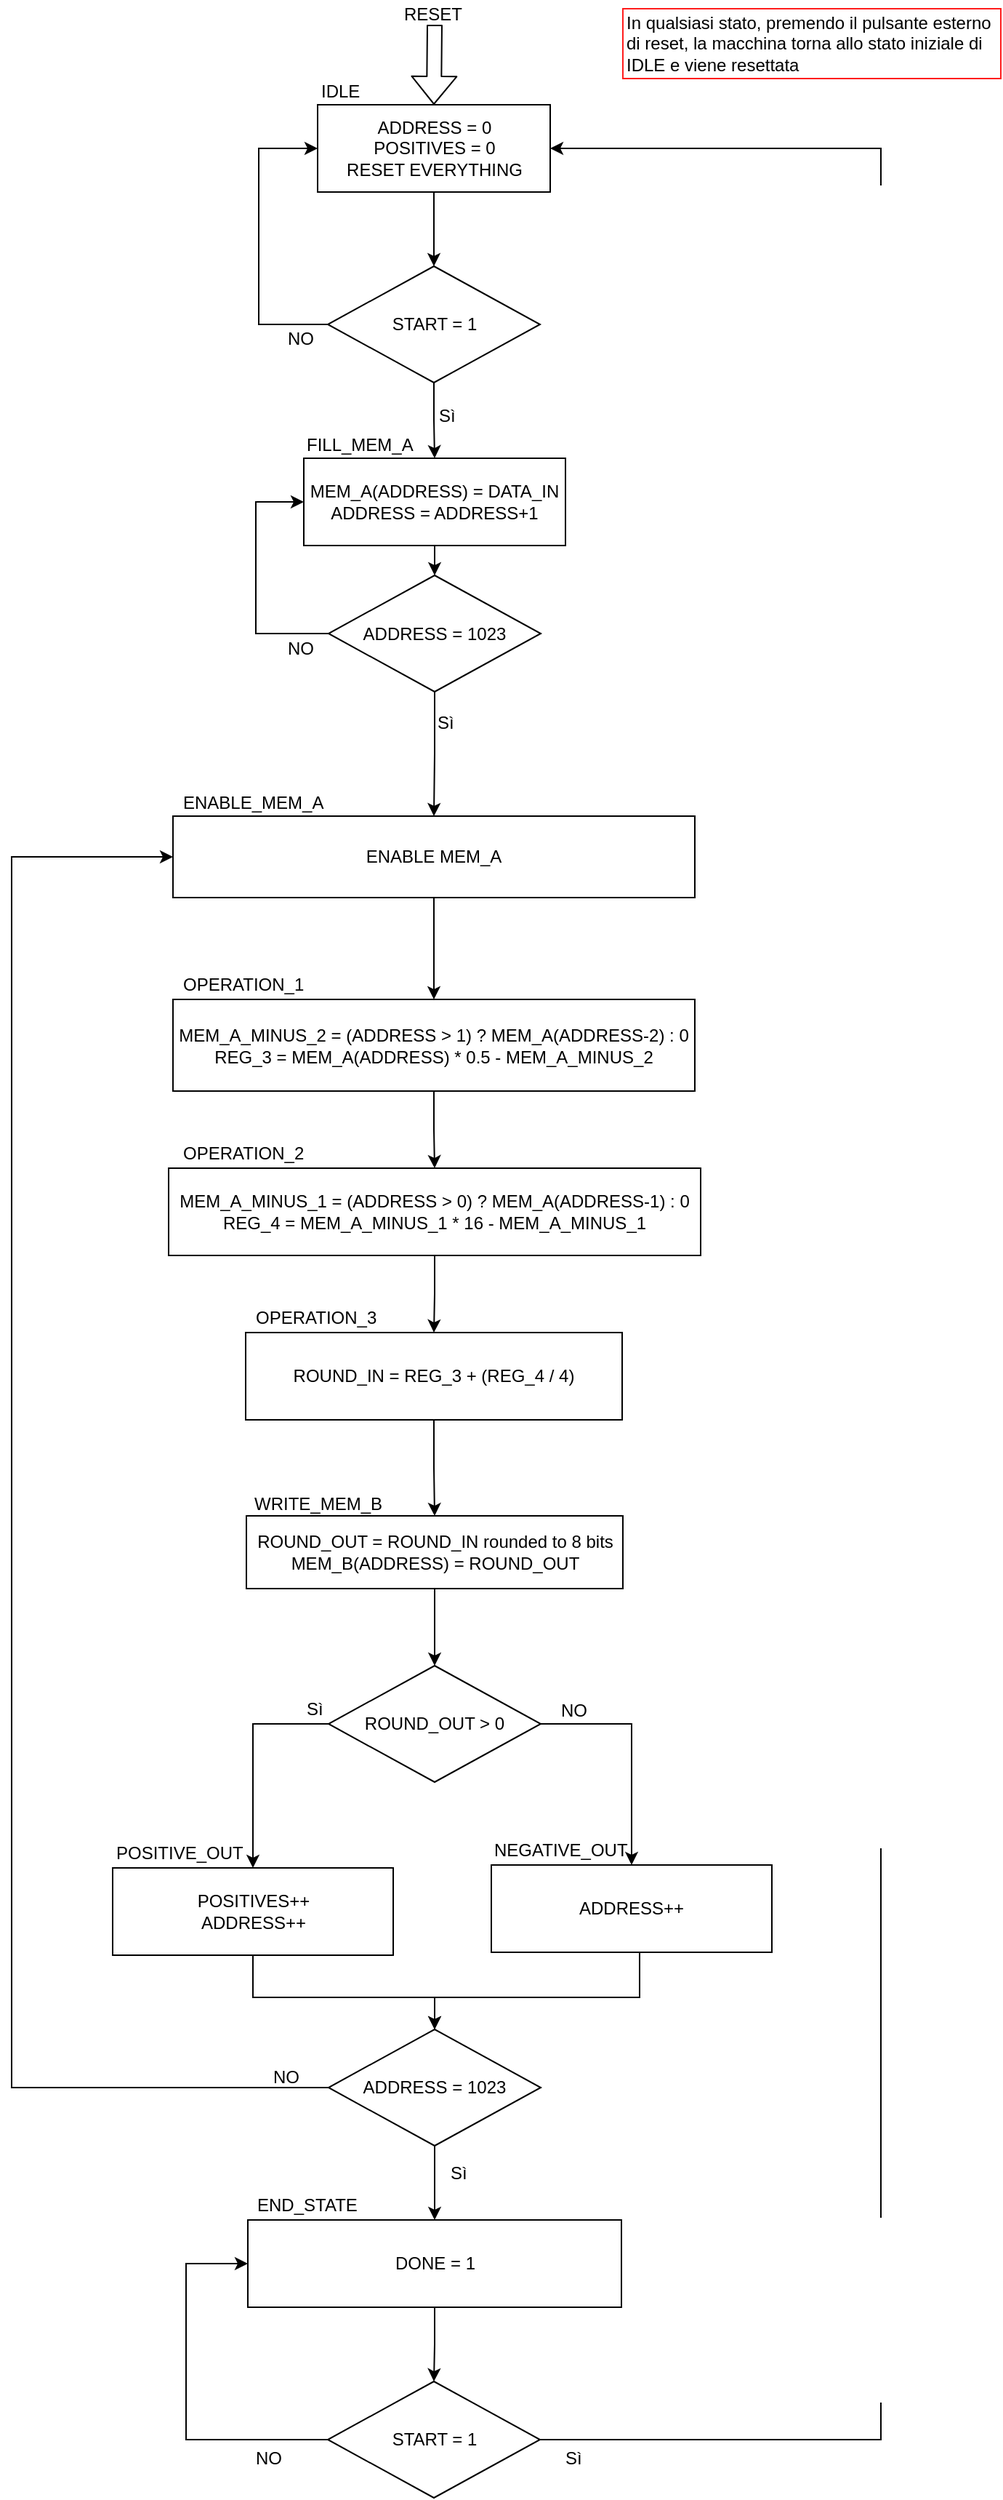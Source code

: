 <mxfile version="10.6.5" type="github"><diagram id="Q2Cqu0K0B7bjCWtc9zZl" name="Page-1"><mxGraphModel dx="1250" dy="555" grid="1" gridSize="10" guides="1" tooltips="1" connect="1" arrows="1" fold="1" page="1" pageScale="1" pageWidth="827" pageHeight="1169" math="0" shadow="0"><root><mxCell id="0"/><mxCell id="1" parent="0"/><mxCell id="Qgo2Yb9ARhmask6T_yiK-40" style="edgeStyle=orthogonalEdgeStyle;rounded=0;orthogonalLoop=1;jettySize=auto;html=1;exitX=0.5;exitY=1;exitDx=0;exitDy=0;entryX=0.5;entryY=0;entryDx=0;entryDy=0;" parent="1" source="Qgo2Yb9ARhmask6T_yiK-1" target="Qgo2Yb9ARhmask6T_yiK-38" edge="1"><mxGeometry relative="1" as="geometry"/></mxCell><mxCell id="Qgo2Yb9ARhmask6T_yiK-1" value="&lt;div&gt;ADDRESS = 0&lt;/div&gt;&lt;div&gt;POSITIVES = 0&lt;/div&gt;&lt;div&gt;RESET EVERYTHING&lt;/div&gt;" style="rounded=0;whiteSpace=wrap;html=1;" parent="1" vertex="1"><mxGeometry x="270.5" y="95" width="160" height="60" as="geometry"/></mxCell><mxCell id="Qgo2Yb9ARhmask6T_yiK-2" value="IDLE" style="text;html=1;resizable=0;points=[];autosize=1;align=left;verticalAlign=top;spacingTop=-4;" parent="1" vertex="1"><mxGeometry x="270.5" y="76" width="40" height="20" as="geometry"/></mxCell><mxCell id="Qgo2Yb9ARhmask6T_yiK-7" style="edgeStyle=orthogonalEdgeStyle;rounded=0;orthogonalLoop=1;jettySize=auto;html=1;exitX=0.5;exitY=1;exitDx=0;exitDy=0;entryX=0.5;entryY=0;entryDx=0;entryDy=0;" parent="1" source="Qgo2Yb9ARhmask6T_yiK-8" target="Qgo2Yb9ARhmask6T_yiK-11" edge="1"><mxGeometry relative="1" as="geometry"><mxPoint x="350.5" y="447" as="targetPoint"/></mxGeometry></mxCell><mxCell id="Qgo2Yb9ARhmask6T_yiK-8" value="&lt;div&gt;MEM_A(ADDRESS) = DATA_IN&lt;/div&gt;&lt;div&gt;ADDRESS = ADDRESS+1&lt;br&gt;&lt;/div&gt;" style="rounded=0;whiteSpace=wrap;html=1;" parent="1" vertex="1"><mxGeometry x="261" y="338" width="180" height="60" as="geometry"/></mxCell><mxCell id="Qgo2Yb9ARhmask6T_yiK-9" value="FILL_MEM_A" style="text;html=1;resizable=0;points=[];autosize=1;align=left;verticalAlign=top;spacingTop=-4;" parent="1" vertex="1"><mxGeometry x="260.5" y="319" width="80" height="20" as="geometry"/></mxCell><mxCell id="Qgo2Yb9ARhmask6T_yiK-12" style="edgeStyle=orthogonalEdgeStyle;rounded=0;orthogonalLoop=1;jettySize=auto;html=1;exitX=0;exitY=0.5;exitDx=0;exitDy=0;entryX=0;entryY=0.5;entryDx=0;entryDy=0;" parent="1" source="Qgo2Yb9ARhmask6T_yiK-11" target="Qgo2Yb9ARhmask6T_yiK-8" edge="1"><mxGeometry relative="1" as="geometry"><Array as="points"><mxPoint x="228" y="459"/><mxPoint x="228" y="368"/></Array></mxGeometry></mxCell><mxCell id="j_myZI3kKYaqHpUjk81w-2" style="edgeStyle=orthogonalEdgeStyle;rounded=0;orthogonalLoop=1;jettySize=auto;html=1;exitX=0.5;exitY=1;exitDx=0;exitDy=0;entryX=0.5;entryY=0;entryDx=0;entryDy=0;" parent="1" source="Qgo2Yb9ARhmask6T_yiK-11" target="j_myZI3kKYaqHpUjk81w-1" edge="1"><mxGeometry relative="1" as="geometry"/></mxCell><mxCell id="Qgo2Yb9ARhmask6T_yiK-11" value="ADDRESS = 1023" style="rhombus;whiteSpace=wrap;html=1;" parent="1" vertex="1"><mxGeometry x="278" y="418.5" width="146" height="80" as="geometry"/></mxCell><mxCell id="Qgo2Yb9ARhmask6T_yiK-13" value="NO" style="text;html=1;resizable=0;points=[];autosize=1;align=left;verticalAlign=top;spacingTop=-4;" parent="1" vertex="1"><mxGeometry x="248" y="458.5" width="30" height="20" as="geometry"/></mxCell><mxCell id="Qgo2Yb9ARhmask6T_yiK-22" value="" style="edgeStyle=orthogonalEdgeStyle;rounded=0;orthogonalLoop=1;jettySize=auto;html=1;" parent="1" source="Qgo2Yb9ARhmask6T_yiK-16" target="Qgo2Yb9ARhmask6T_yiK-21" edge="1"><mxGeometry relative="1" as="geometry"/></mxCell><mxCell id="Qgo2Yb9ARhmask6T_yiK-16" value="&lt;div&gt;MEM_A_MINUS_2 = (ADDRESS &amp;gt; 1) ? MEM_A(ADDRESS-2) : 0&lt;/div&gt;&lt;div&gt;&lt;div&gt;REG_3 = MEM_A(ADDRESS) * 0.5 - MEM_A_MINUS_2&lt;br&gt;&lt;/div&gt;&lt;/div&gt;" style="rounded=0;whiteSpace=wrap;html=1;" parent="1" vertex="1"><mxGeometry x="171" y="710" width="359" height="63" as="geometry"/></mxCell><mxCell id="Qgo2Yb9ARhmask6T_yiK-25" value="" style="edgeStyle=orthogonalEdgeStyle;rounded=0;orthogonalLoop=1;jettySize=auto;html=1;" parent="1" source="Qgo2Yb9ARhmask6T_yiK-21" target="Qgo2Yb9ARhmask6T_yiK-24" edge="1"><mxGeometry relative="1" as="geometry"/></mxCell><mxCell id="Qgo2Yb9ARhmask6T_yiK-21" value="&lt;div&gt;MEM_A_MINUS_1 = (ADDRESS &amp;gt; 0) ? MEM_A(ADDRESS-1) : 0&lt;/div&gt;&lt;div&gt;REG_4 = MEM_A_MINUS_1 * 16 - MEM_A_MINUS_1&lt;/div&gt;" style="rounded=0;whiteSpace=wrap;html=1;" parent="1" vertex="1"><mxGeometry x="168" y="826" width="366" height="60" as="geometry"/></mxCell><mxCell id="ZcKgzS6efg3AVejuTFJ0-3" value="" style="edgeStyle=orthogonalEdgeStyle;rounded=0;orthogonalLoop=1;jettySize=auto;html=1;" parent="1" source="Qgo2Yb9ARhmask6T_yiK-24" target="ZcKgzS6efg3AVejuTFJ0-1" edge="1"><mxGeometry relative="1" as="geometry"/></mxCell><mxCell id="Qgo2Yb9ARhmask6T_yiK-24" value="&lt;div&gt;ROUND_IN = REG_3 + (REG_4 / 4)&lt;/div&gt;" style="rounded=0;whiteSpace=wrap;html=1;" parent="1" vertex="1"><mxGeometry x="221" y="939" width="259" height="60" as="geometry"/></mxCell><mxCell id="Qgo2Yb9ARhmask6T_yiK-19" value="Sì" style="text;html=1;resizable=0;points=[];autosize=1;align=left;verticalAlign=top;spacingTop=-4;" parent="1" vertex="1"><mxGeometry x="350.5" y="510" width="30" height="20" as="geometry"/></mxCell><mxCell id="Qgo2Yb9ARhmask6T_yiK-30" style="edgeStyle=orthogonalEdgeStyle;rounded=0;orthogonalLoop=1;jettySize=auto;html=1;exitX=0;exitY=0.5;exitDx=0;exitDy=0;entryX=0;entryY=0.5;entryDx=0;entryDy=0;" parent="1" source="Qgo2Yb9ARhmask6T_yiK-20" target="j_myZI3kKYaqHpUjk81w-1" edge="1"><mxGeometry relative="1" as="geometry"><Array as="points"><mxPoint x="60" y="1458"/><mxPoint x="60" y="612"/></Array></mxGeometry></mxCell><mxCell id="Qgo2Yb9ARhmask6T_yiK-37" value="" style="edgeStyle=orthogonalEdgeStyle;rounded=0;orthogonalLoop=1;jettySize=auto;html=1;" parent="1" source="Qgo2Yb9ARhmask6T_yiK-20" target="Qgo2Yb9ARhmask6T_yiK-36" edge="1"><mxGeometry relative="1" as="geometry"/></mxCell><mxCell id="Qgo2Yb9ARhmask6T_yiK-20" value="ADDRESS = 1023" style="rhombus;whiteSpace=wrap;html=1;" parent="1" vertex="1"><mxGeometry x="278" y="1418" width="146" height="80" as="geometry"/></mxCell><mxCell id="Qgo2Yb9ARhmask6T_yiK-31" value="NO" style="text;html=1;resizable=0;points=[];autosize=1;align=left;verticalAlign=top;spacingTop=-4;" parent="1" vertex="1"><mxGeometry x="237.5" y="1441" width="30" height="20" as="geometry"/></mxCell><mxCell id="Qgo2Yb9ARhmask6T_yiK-34" value="Sì" style="text;html=1;resizable=0;points=[];autosize=1;align=left;verticalAlign=top;spacingTop=-4;" parent="1" vertex="1"><mxGeometry x="359.5" y="1507" width="30" height="20" as="geometry"/></mxCell><mxCell id="Qgo2Yb9ARhmask6T_yiK-62" style="edgeStyle=orthogonalEdgeStyle;rounded=0;orthogonalLoop=1;jettySize=auto;html=1;exitX=1;exitY=0.5;exitDx=0;exitDy=0;entryX=1;entryY=0.5;entryDx=0;entryDy=0;" parent="1" source="pv883lVftmchnHuBpBYP-1" target="Qgo2Yb9ARhmask6T_yiK-1" edge="1"><mxGeometry relative="1" as="geometry"><Array as="points"><mxPoint x="658" y="1700"/><mxPoint x="658" y="125"/></Array></mxGeometry></mxCell><mxCell id="pv883lVftmchnHuBpBYP-7" style="edgeStyle=orthogonalEdgeStyle;rounded=0;orthogonalLoop=1;jettySize=auto;html=1;exitX=0.5;exitY=1;exitDx=0;exitDy=0;entryX=0.5;entryY=0;entryDx=0;entryDy=0;" parent="1" source="Qgo2Yb9ARhmask6T_yiK-36" target="pv883lVftmchnHuBpBYP-1" edge="1"><mxGeometry relative="1" as="geometry"/></mxCell><mxCell id="Qgo2Yb9ARhmask6T_yiK-36" value="DONE = 1" style="rounded=0;whiteSpace=wrap;html=1;" parent="1" vertex="1"><mxGeometry x="222.5" y="1549" width="257" height="60" as="geometry"/></mxCell><mxCell id="Qgo2Yb9ARhmask6T_yiK-39" style="edgeStyle=orthogonalEdgeStyle;rounded=0;orthogonalLoop=1;jettySize=auto;html=1;exitX=0.5;exitY=1;exitDx=0;exitDy=0;entryX=0.5;entryY=0;entryDx=0;entryDy=0;" parent="1" source="Qgo2Yb9ARhmask6T_yiK-38" target="Qgo2Yb9ARhmask6T_yiK-8" edge="1"><mxGeometry relative="1" as="geometry"/></mxCell><mxCell id="Qgo2Yb9ARhmask6T_yiK-41" style="edgeStyle=orthogonalEdgeStyle;rounded=0;orthogonalLoop=1;jettySize=auto;html=1;exitX=0;exitY=0.5;exitDx=0;exitDy=0;entryX=0;entryY=0.5;entryDx=0;entryDy=0;" parent="1" source="Qgo2Yb9ARhmask6T_yiK-38" target="Qgo2Yb9ARhmask6T_yiK-1" edge="1"><mxGeometry relative="1" as="geometry"><Array as="points"><mxPoint x="230" y="246"/><mxPoint x="230" y="125"/></Array></mxGeometry></mxCell><mxCell id="Qgo2Yb9ARhmask6T_yiK-38" value="START = 1" style="rhombus;whiteSpace=wrap;html=1;" parent="1" vertex="1"><mxGeometry x="277.5" y="206" width="146" height="80" as="geometry"/></mxCell><mxCell id="Qgo2Yb9ARhmask6T_yiK-42" value="NO" style="text;html=1;resizable=0;points=[];autosize=1;align=left;verticalAlign=top;spacingTop=-4;" parent="1" vertex="1"><mxGeometry x="248" y="246" width="30" height="20" as="geometry"/></mxCell><mxCell id="Qgo2Yb9ARhmask6T_yiK-43" value="Sì" style="text;html=1;resizable=0;points=[];autosize=1;align=left;verticalAlign=top;spacingTop=-4;" parent="1" vertex="1"><mxGeometry x="351.5" y="299" width="30" height="20" as="geometry"/></mxCell><mxCell id="Qgo2Yb9ARhmask6T_yiK-45" value="OPERATION_1" style="text;html=1;resizable=0;points=[];autosize=1;align=left;verticalAlign=top;spacingTop=-4;" parent="1" vertex="1"><mxGeometry x="176" y="690" width="100" height="20" as="geometry"/></mxCell><mxCell id="Qgo2Yb9ARhmask6T_yiK-46" value="OPERATION_2" style="text;html=1;resizable=0;points=[];autosize=1;align=left;verticalAlign=top;spacingTop=-4;" parent="1" vertex="1"><mxGeometry x="176" y="806" width="100" height="20" as="geometry"/></mxCell><mxCell id="Qgo2Yb9ARhmask6T_yiK-47" value="OPERATION_3" style="text;html=1;resizable=0;points=[];autosize=1;align=left;verticalAlign=top;spacingTop=-4;" parent="1" vertex="1"><mxGeometry x="226" y="919" width="100" height="20" as="geometry"/></mxCell><mxCell id="IKMehytfFqVQcPmejlZd-3" style="edgeStyle=orthogonalEdgeStyle;rounded=0;orthogonalLoop=1;jettySize=auto;html=1;exitX=0;exitY=0.5;exitDx=0;exitDy=0;entryX=0.5;entryY=0;entryDx=0;entryDy=0;" parent="1" source="Qgo2Yb9ARhmask6T_yiK-51" target="Qgo2Yb9ARhmask6T_yiK-53" edge="1"><mxGeometry relative="1" as="geometry"><mxPoint x="270" y="1303" as="targetPoint"/></mxGeometry></mxCell><mxCell id="IKMehytfFqVQcPmejlZd-4" style="edgeStyle=orthogonalEdgeStyle;rounded=0;orthogonalLoop=1;jettySize=auto;html=1;exitX=1;exitY=0.5;exitDx=0;exitDy=0;entryX=0.5;entryY=0;entryDx=0;entryDy=0;" parent="1" source="Qgo2Yb9ARhmask6T_yiK-51" target="IKMehytfFqVQcPmejlZd-1" edge="1"><mxGeometry relative="1" as="geometry"/></mxCell><mxCell id="Qgo2Yb9ARhmask6T_yiK-51" value="ROUND_OUT &amp;gt; 0" style="rhombus;whiteSpace=wrap;html=1;" parent="1" vertex="1"><mxGeometry x="278" y="1168" width="146" height="80" as="geometry"/></mxCell><mxCell id="Qgo2Yb9ARhmask6T_yiK-56" value="" style="edgeStyle=orthogonalEdgeStyle;rounded=0;orthogonalLoop=1;jettySize=auto;html=1;" parent="1" source="Qgo2Yb9ARhmask6T_yiK-53" target="Qgo2Yb9ARhmask6T_yiK-20" edge="1"><mxGeometry relative="1" as="geometry"><Array as="points"><mxPoint x="226" y="1396"/><mxPoint x="351" y="1396"/></Array></mxGeometry></mxCell><mxCell id="Qgo2Yb9ARhmask6T_yiK-53" value="&lt;div&gt;POSITIVES++&lt;/div&gt;&lt;div&gt;&lt;div&gt;ADDRESS++&lt;/div&gt;&lt;/div&gt;" style="rounded=0;whiteSpace=wrap;html=1;" parent="1" vertex="1"><mxGeometry x="129.5" y="1307" width="193" height="60" as="geometry"/></mxCell><mxCell id="Qgo2Yb9ARhmask6T_yiK-57" value="Sì" style="text;html=1;resizable=0;points=[];autosize=1;align=left;verticalAlign=top;spacingTop=-4;" parent="1" vertex="1"><mxGeometry x="260.5" y="1188" width="30" height="20" as="geometry"/></mxCell><mxCell id="Qgo2Yb9ARhmask6T_yiK-59" value="NO" style="text;html=1;resizable=0;points=[];autosize=1;align=left;verticalAlign=top;spacingTop=-4;" parent="1" vertex="1"><mxGeometry x="436" y="1189" width="30" height="20" as="geometry"/></mxCell><mxCell id="Qgo2Yb9ARhmask6T_yiK-63" value="POSITIVE_OUT" style="text;html=1;resizable=0;points=[];autosize=1;align=left;verticalAlign=top;spacingTop=-4;" parent="1" vertex="1"><mxGeometry x="129.5" y="1286.5" width="100" height="20" as="geometry"/></mxCell><mxCell id="Qgo2Yb9ARhmask6T_yiK-64" value="END_STATE" style="text;html=1;resizable=0;points=[];autosize=1;align=left;verticalAlign=top;spacingTop=-4;" parent="1" vertex="1"><mxGeometry x="226.5" y="1529" width="80" height="20" as="geometry"/></mxCell><mxCell id="ZcKgzS6efg3AVejuTFJ0-5" value="" style="edgeStyle=orthogonalEdgeStyle;rounded=0;orthogonalLoop=1;jettySize=auto;html=1;entryX=0.5;entryY=0;entryDx=0;entryDy=0;" parent="1" source="ZcKgzS6efg3AVejuTFJ0-1" target="Qgo2Yb9ARhmask6T_yiK-51" edge="1"><mxGeometry relative="1" as="geometry"><mxPoint x="350" y="1195" as="targetPoint"/></mxGeometry></mxCell><mxCell id="ZcKgzS6efg3AVejuTFJ0-1" value="&lt;div&gt;ROUND_OUT = ROUND_IN rounded to 8 bits&lt;br&gt;&lt;/div&gt;&lt;div&gt;&lt;span&gt;MEM_B(ADDRESS) = ROUND_OUT&lt;/span&gt;&lt;/div&gt;" style="rounded=0;whiteSpace=wrap;html=1;" parent="1" vertex="1"><mxGeometry x="221.5" y="1065" width="259" height="50" as="geometry"/></mxCell><mxCell id="ZcKgzS6efg3AVejuTFJ0-2" value="WRITE_MEM_B" style="text;html=1;resizable=0;points=[];autosize=1;align=left;verticalAlign=top;spacingTop=-4;" parent="1" vertex="1"><mxGeometry x="225" y="1047" width="100" height="20" as="geometry"/></mxCell><mxCell id="IKMehytfFqVQcPmejlZd-11" style="edgeStyle=orthogonalEdgeStyle;rounded=0;orthogonalLoop=1;jettySize=auto;html=1;exitX=0.5;exitY=1;exitDx=0;exitDy=0;entryX=0.5;entryY=0;entryDx=0;entryDy=0;" parent="1" source="IKMehytfFqVQcPmejlZd-1" target="Qgo2Yb9ARhmask6T_yiK-20" edge="1"><mxGeometry relative="1" as="geometry"><Array as="points"><mxPoint x="492" y="1396"/><mxPoint x="351" y="1396"/></Array></mxGeometry></mxCell><mxCell id="IKMehytfFqVQcPmejlZd-1" value="&lt;div&gt;&lt;div&gt;&lt;div&gt;ADDRESS++&lt;/div&gt;&lt;/div&gt;&lt;/div&gt;" style="rounded=0;whiteSpace=wrap;html=1;" parent="1" vertex="1"><mxGeometry x="390" y="1305" width="193" height="60" as="geometry"/></mxCell><mxCell id="IKMehytfFqVQcPmejlZd-2" value="NEGATIVE_OUT" style="text;html=1;resizable=0;points=[];autosize=1;align=left;verticalAlign=top;spacingTop=-4;" parent="1" vertex="1"><mxGeometry x="390" y="1284.5" width="100" height="20" as="geometry"/></mxCell><mxCell id="pv883lVftmchnHuBpBYP-2" style="edgeStyle=orthogonalEdgeStyle;rounded=0;orthogonalLoop=1;jettySize=auto;html=1;exitX=0;exitY=0.5;exitDx=0;exitDy=0;entryX=0;entryY=0.5;entryDx=0;entryDy=0;" parent="1" source="pv883lVftmchnHuBpBYP-1" target="Qgo2Yb9ARhmask6T_yiK-36" edge="1"><mxGeometry relative="1" as="geometry"><Array as="points"><mxPoint x="180" y="1700"/><mxPoint x="180" y="1579"/></Array></mxGeometry></mxCell><mxCell id="pv883lVftmchnHuBpBYP-1" value="START = 1" style="rhombus;whiteSpace=wrap;html=1;" parent="1" vertex="1"><mxGeometry x="277.5" y="1660" width="146" height="80" as="geometry"/></mxCell><mxCell id="pv883lVftmchnHuBpBYP-3" value="NO" style="text;html=1;resizable=0;points=[];autosize=1;align=left;verticalAlign=top;spacingTop=-4;" parent="1" vertex="1"><mxGeometry x="226" y="1703" width="30" height="20" as="geometry"/></mxCell><mxCell id="pv883lVftmchnHuBpBYP-4" value="Sì" style="text;html=1;resizable=0;points=[];autosize=1;align=left;verticalAlign=top;spacingTop=-4;" parent="1" vertex="1"><mxGeometry x="439" y="1703" width="30" height="20" as="geometry"/></mxCell><mxCell id="j_myZI3kKYaqHpUjk81w-3" style="edgeStyle=orthogonalEdgeStyle;rounded=0;orthogonalLoop=1;jettySize=auto;html=1;exitX=0.5;exitY=1;exitDx=0;exitDy=0;entryX=0.5;entryY=0;entryDx=0;entryDy=0;" parent="1" source="j_myZI3kKYaqHpUjk81w-1" target="Qgo2Yb9ARhmask6T_yiK-16" edge="1"><mxGeometry relative="1" as="geometry"/></mxCell><mxCell id="j_myZI3kKYaqHpUjk81w-1" value="ENABLE MEM_A" style="rounded=0;whiteSpace=wrap;html=1;" parent="1" vertex="1"><mxGeometry x="171" y="584" width="359" height="56" as="geometry"/></mxCell><mxCell id="j_myZI3kKYaqHpUjk81w-4" value="ENABLE_MEM_A" style="text;html=1;resizable=0;points=[];autosize=1;align=left;verticalAlign=top;spacingTop=-4;direction=south;" parent="1" vertex="1"><mxGeometry x="176" y="565" width="110" height="20" as="geometry"/></mxCell><mxCell id="k7mVW54_teOd9o8hAiXp-1" value="&lt;div&gt;In qualsiasi stato, premendo il pulsante esterno &lt;br&gt;&lt;/div&gt;&lt;div&gt;di reset, la macchina torna allo stato iniziale di&lt;/div&gt;&lt;div&gt;IDLE e viene resettata&lt;br&gt;&lt;/div&gt;" style="text;html=1;resizable=0;points=[];autosize=1;align=left;verticalAlign=top;spacingTop=-4;strokeColor=#FF1C1C;" vertex="1" parent="1"><mxGeometry x="480.5" y="29" width="260" height="48" as="geometry"/></mxCell><mxCell id="k7mVW54_teOd9o8hAiXp-2" value="" style="shape=flexArrow;endArrow=classic;html=1;entryX=0.5;entryY=0;entryDx=0;entryDy=0;" edge="1" parent="1" target="Qgo2Yb9ARhmask6T_yiK-1"><mxGeometry width="50" height="50" relative="1" as="geometry"><mxPoint x="351" y="40" as="sourcePoint"/><mxPoint x="260.5" y="16" as="targetPoint"/></mxGeometry></mxCell><mxCell id="k7mVW54_teOd9o8hAiXp-3" value="RESET" style="text;html=1;resizable=0;points=[];autosize=1;align=left;verticalAlign=top;spacingTop=-4;" vertex="1" parent="1"><mxGeometry x="328" y="23" width="60" height="20" as="geometry"/></mxCell></root></mxGraphModel></diagram></mxfile>